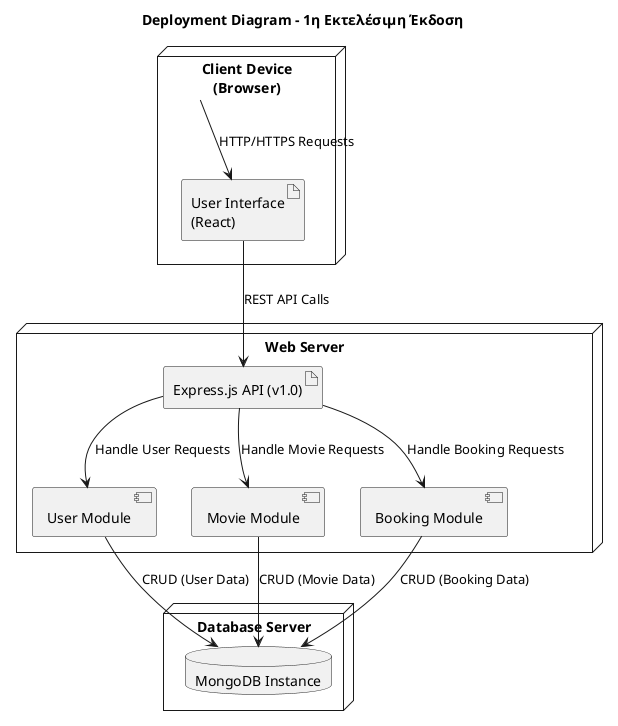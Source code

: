 @startuml
title Deployment Diagram - 1η Εκτελέσιμη Έκδοση

' Κόμβος για τη συσκευή του τελικού χρήστη (π.χ., browser)
node "Client Device\n(Browser)" as Client {
   artifact "User Interface\n(React)" as UI
}

' Κόμβος για τον web server που φιλοξενεί το API
node "Web Server" as WebServer {
   artifact "Express.js API (v1.0)" as API
   component "User Module" as UserMod
   component "Movie Module" as MovieMod
   component "Booking Module" as BookingMod
}

' Κόμβος για τη βάση δεδομένων
node "Database Server" as DB {
  database "MongoDB Instance" as MongoDB
}

' Σχέσεις και επικοινωνίες μεταξύ κόμβων
Client --> UI : HTTP/HTTPS Requests
UI --> API : REST API Calls

API --> UserMod : Handle User Requests
API --> MovieMod : Handle Movie Requests
API --> BookingMod : Handle Booking Requests

UserMod --> MongoDB : CRUD (User Data)
MovieMod --> MongoDB : CRUD (Movie Data)
BookingMod --> MongoDB : CRUD (Booking Data)

@enduml

